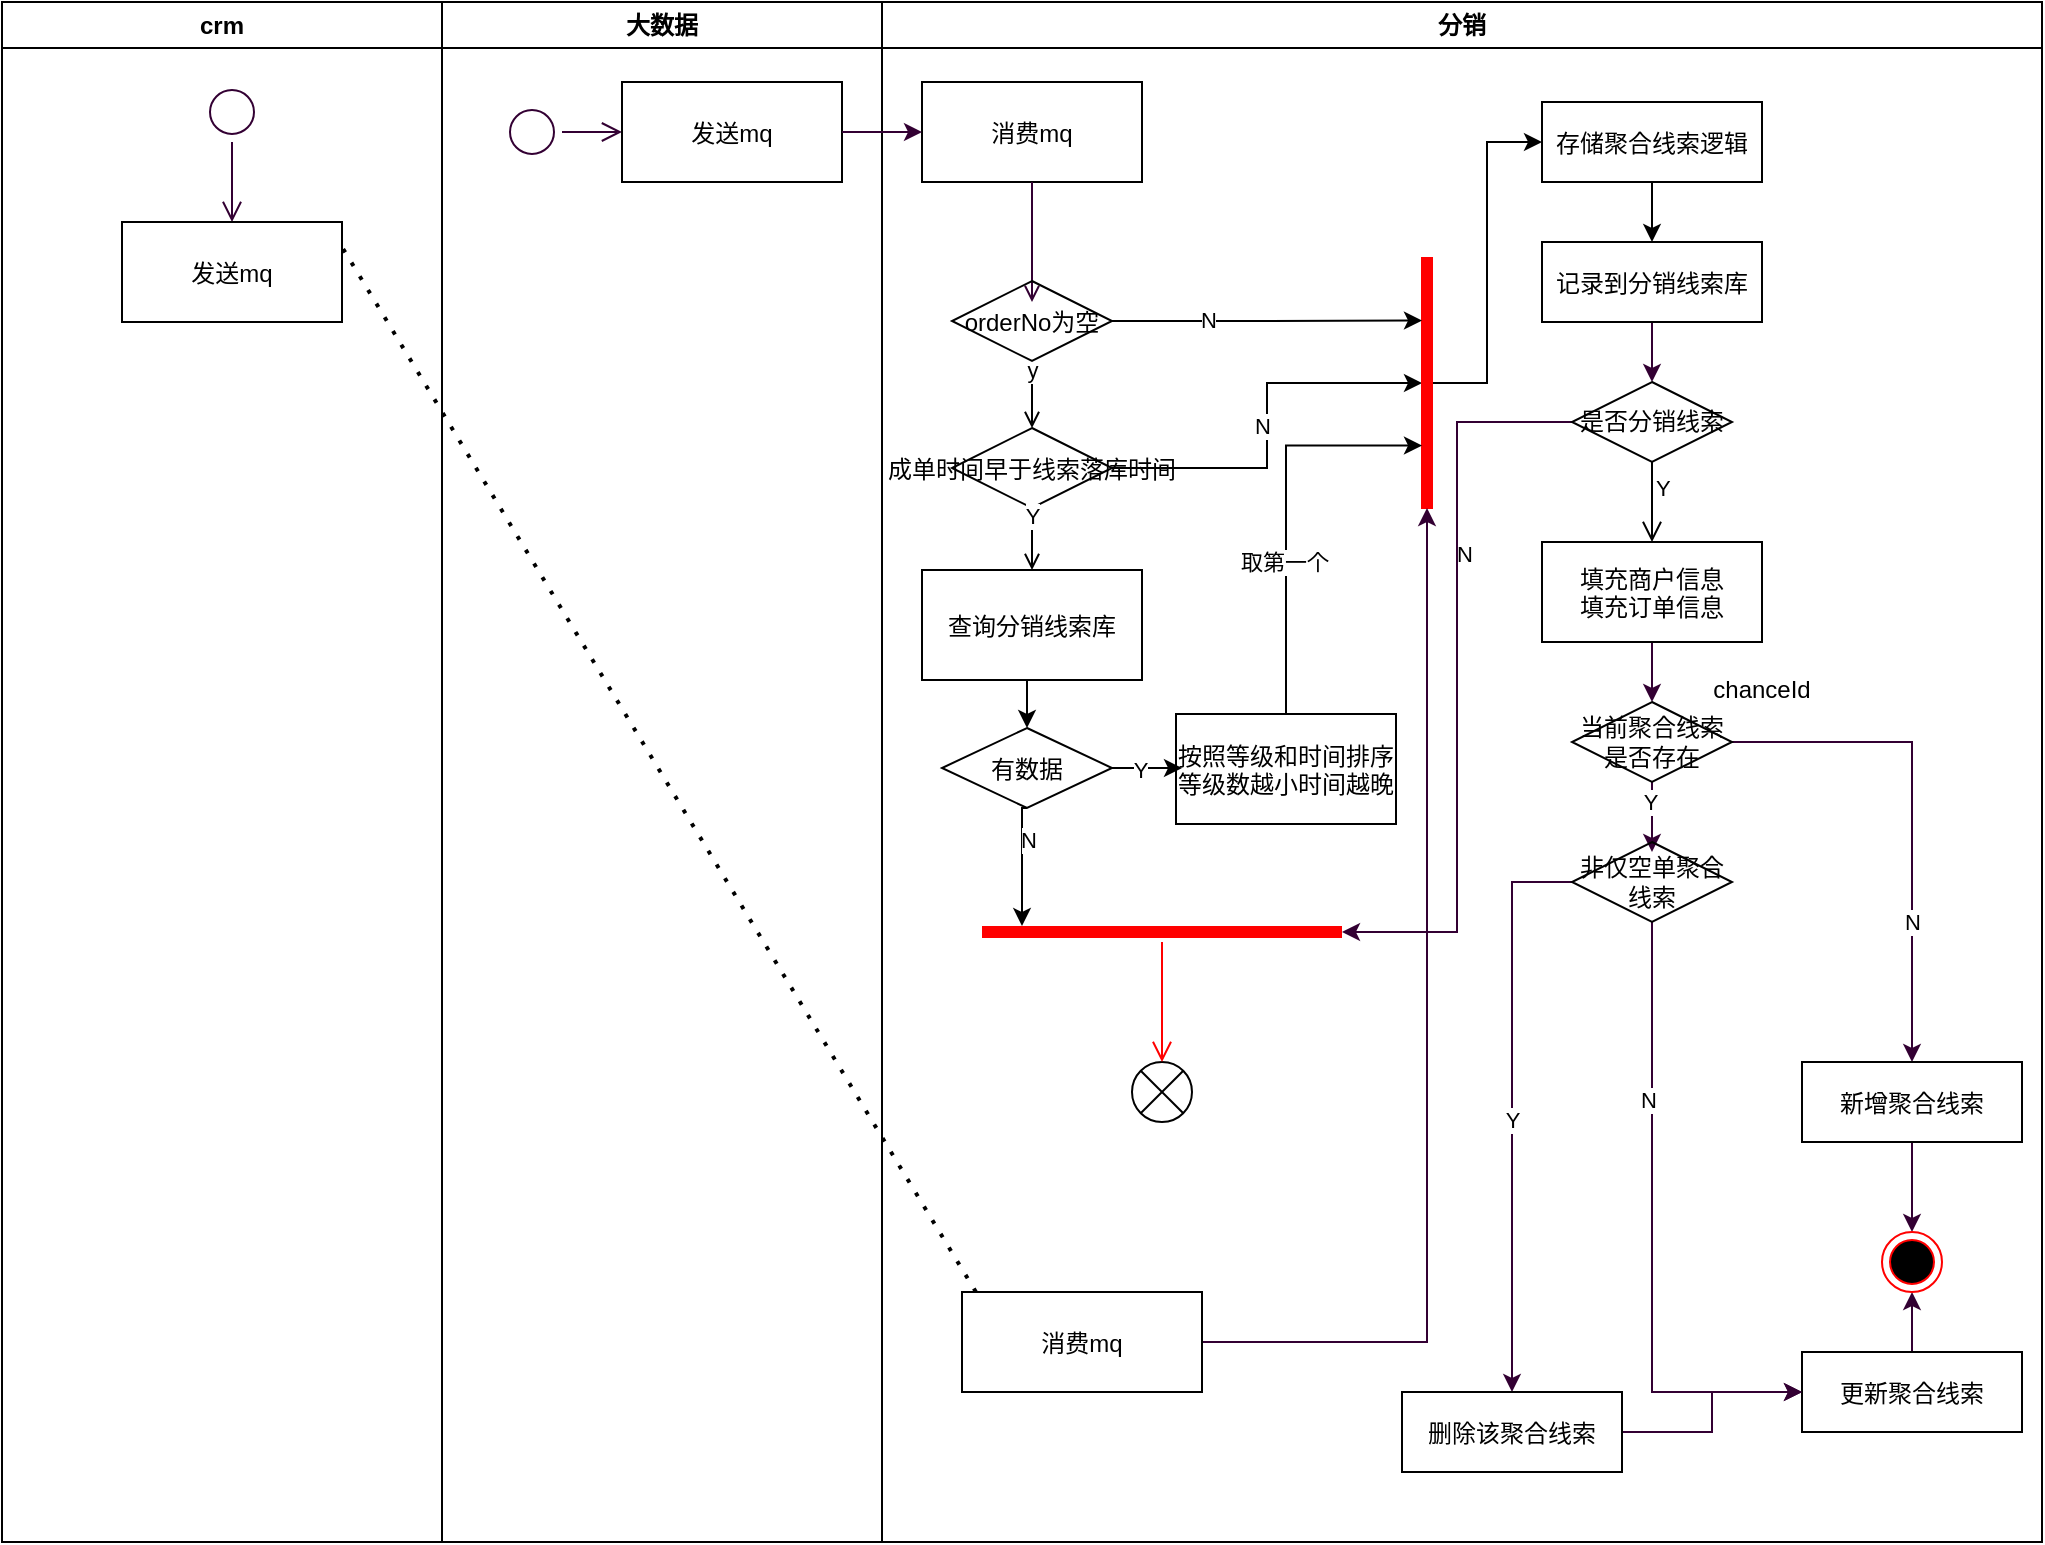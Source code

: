 <mxfile version="14.1.4" type="github">
  <diagram name="Page-1" id="e7e014a7-5840-1c2e-5031-d8a46d1fe8dd">
    <mxGraphModel dx="2355" dy="796" grid="1" gridSize="10" guides="1" tooltips="1" connect="1" arrows="1" fold="1" page="1" pageScale="1" pageWidth="1169" pageHeight="826" background="#ffffff" math="0" shadow="0">
      <root>
        <mxCell id="0" />
        <mxCell id="1" parent="0" />
        <mxCell id="2" value="大数据" style="swimlane;whiteSpace=wrap" parent="1" vertex="1">
          <mxGeometry x="-240" y="30" width="220" height="770" as="geometry" />
        </mxCell>
        <mxCell id="5" value="" style="ellipse;shape=startState;fillColor=none;strokeColor=#330033;" parent="2" vertex="1">
          <mxGeometry x="30" y="50" width="30" height="30" as="geometry" />
        </mxCell>
        <mxCell id="6" value="" style="edgeStyle=elbowEdgeStyle;elbow=horizontal;verticalAlign=bottom;endArrow=open;endSize=8;endFill=1;rounded=0;strokeColor=#330033;" parent="2" source="5" target="7" edge="1">
          <mxGeometry x="100" y="40" as="geometry">
            <mxPoint x="115" y="110" as="targetPoint" />
          </mxGeometry>
        </mxCell>
        <mxCell id="7" value="发送mq" style="" parent="2" vertex="1">
          <mxGeometry x="90" y="40" width="110" height="50" as="geometry" />
        </mxCell>
        <mxCell id="3" value="分销" style="swimlane;whiteSpace=wrap" parent="1" vertex="1">
          <mxGeometry x="-20" y="30" width="580" height="770" as="geometry" />
        </mxCell>
        <mxCell id="15" value="消费mq" style="" parent="3" vertex="1">
          <mxGeometry x="20" y="40" width="110" height="50" as="geometry" />
        </mxCell>
        <mxCell id="17" value="" style="endArrow=open;endFill=1;rounded=0;strokeColor=#330033;" parent="3" source="15" edge="1">
          <mxGeometry relative="1" as="geometry">
            <mxPoint x="75" y="150" as="targetPoint" />
          </mxGeometry>
        </mxCell>
        <mxCell id="RNQjlOjtb23uOWgR5h3p-50" style="edgeStyle=orthogonalEdgeStyle;rounded=0;orthogonalLoop=1;jettySize=auto;html=1;exitX=0.5;exitY=1;exitDx=0;exitDy=0;entryX=0.5;entryY=0;entryDx=0;entryDy=0;" parent="3" source="18" target="RNQjlOjtb23uOWgR5h3p-47" edge="1">
          <mxGeometry relative="1" as="geometry" />
        </mxCell>
        <mxCell id="18" value="查询分销线索库" style="" parent="3" vertex="1">
          <mxGeometry x="20" y="284" width="110" height="55" as="geometry" />
        </mxCell>
        <mxCell id="19" value="" style="endArrow=open;endFill=1;rounded=0;exitX=0.5;exitY=1;exitDx=0;exitDy=0;entryX=0.5;entryY=0;entryDx=0;entryDy=0;" parent="3" source="RNQjlOjtb23uOWgR5h3p-42" edge="1" target="21">
          <mxGeometry relative="1" as="geometry">
            <mxPoint x="75" y="200" as="sourcePoint" />
            <mxPoint x="75" y="230" as="targetPoint" />
          </mxGeometry>
        </mxCell>
        <mxCell id="RNQjlOjtb23uOWgR5h3p-43" value="y" style="edgeLabel;html=1;align=center;verticalAlign=middle;resizable=0;points=[];" parent="19" vertex="1" connectable="0">
          <mxGeometry x="-0.726" relative="1" as="geometry">
            <mxPoint as="offset" />
          </mxGeometry>
        </mxCell>
        <mxCell id="RNQjlOjtb23uOWgR5h3p-64" style="edgeStyle=orthogonalEdgeStyle;rounded=0;orthogonalLoop=1;jettySize=auto;html=1;entryX=0;entryY=0.5;entryDx=0;entryDy=0;" parent="3" source="21" target="34" edge="1">
          <mxGeometry relative="1" as="geometry" />
        </mxCell>
        <mxCell id="RNQjlOjtb23uOWgR5h3p-152" value="N" style="edgeLabel;html=1;align=center;verticalAlign=middle;resizable=0;points=[];" parent="RNQjlOjtb23uOWgR5h3p-64" vertex="1" connectable="0">
          <mxGeometry x="0.008" y="4" relative="1" as="geometry">
            <mxPoint x="1" y="1" as="offset" />
          </mxGeometry>
        </mxCell>
        <mxCell id="21" value="成单时间早于线索落库时间" style="rhombus;fillColor=none;" parent="3" vertex="1">
          <mxGeometry x="35" y="213" width="80" height="40" as="geometry" />
        </mxCell>
        <mxCell id="RNQjlOjtb23uOWgR5h3p-75" style="edgeStyle=orthogonalEdgeStyle;rounded=0;orthogonalLoop=1;jettySize=auto;html=1;entryX=0;entryY=0.5;entryDx=0;entryDy=0;" parent="3" source="34" target="RNQjlOjtb23uOWgR5h3p-71" edge="1">
          <mxGeometry relative="1" as="geometry" />
        </mxCell>
        <mxCell id="34" value="" style="whiteSpace=wrap;strokeColor=#FF0000;fillColor=#FF0000" parent="3" vertex="1">
          <mxGeometry x="270" y="128" width="5" height="125" as="geometry" />
        </mxCell>
        <mxCell id="RNQjlOjtb23uOWgR5h3p-57" style="edgeStyle=orthogonalEdgeStyle;rounded=0;orthogonalLoop=1;jettySize=auto;html=1;exitX=1;exitY=0.5;exitDx=0;exitDy=0;entryX=0;entryY=0.25;entryDx=0;entryDy=0;" parent="3" source="RNQjlOjtb23uOWgR5h3p-42" target="34" edge="1">
          <mxGeometry relative="1" as="geometry">
            <mxPoint x="245" y="161" as="targetPoint" />
          </mxGeometry>
        </mxCell>
        <mxCell id="RNQjlOjtb23uOWgR5h3p-58" value="N" style="edgeLabel;html=1;align=center;verticalAlign=middle;resizable=0;points=[];" parent="RNQjlOjtb23uOWgR5h3p-57" vertex="1" connectable="0">
          <mxGeometry x="-0.385" y="1" relative="1" as="geometry">
            <mxPoint as="offset" />
          </mxGeometry>
        </mxCell>
        <mxCell id="RNQjlOjtb23uOWgR5h3p-42" value="orderNo为空" style="rhombus;fillColor=none;" parent="3" vertex="1">
          <mxGeometry x="35" y="139.5" width="80" height="40" as="geometry" />
        </mxCell>
        <mxCell id="RNQjlOjtb23uOWgR5h3p-45" value="" style="endArrow=open;endFill=1;rounded=0;exitX=0.5;exitY=1;exitDx=0;exitDy=0;entryX=0.5;entryY=0;entryDx=0;entryDy=0;" parent="3" source="21" target="18" edge="1">
          <mxGeometry relative="1" as="geometry">
            <mxPoint x="74.71" y="277.5" as="sourcePoint" />
            <mxPoint x="75" y="310" as="targetPoint" />
          </mxGeometry>
        </mxCell>
        <mxCell id="RNQjlOjtb23uOWgR5h3p-46" value="Y" style="edgeLabel;html=1;align=center;verticalAlign=middle;resizable=0;points=[];" parent="RNQjlOjtb23uOWgR5h3p-45" vertex="1" connectable="0">
          <mxGeometry x="-0.726" relative="1" as="geometry">
            <mxPoint as="offset" />
          </mxGeometry>
        </mxCell>
        <mxCell id="RNQjlOjtb23uOWgR5h3p-49" style="edgeStyle=orthogonalEdgeStyle;rounded=0;orthogonalLoop=1;jettySize=auto;html=1;exitX=0.5;exitY=1;exitDx=0;exitDy=0;" parent="3" edge="1">
          <mxGeometry relative="1" as="geometry">
            <mxPoint x="70" y="462" as="targetPoint" />
            <mxPoint x="72.5" y="403" as="sourcePoint" />
            <Array as="points">
              <mxPoint x="70" y="403" />
            </Array>
          </mxGeometry>
        </mxCell>
        <mxCell id="RNQjlOjtb23uOWgR5h3p-52" value="N" style="edgeLabel;html=1;align=center;verticalAlign=middle;resizable=0;points=[];" parent="RNQjlOjtb23uOWgR5h3p-49" vertex="1" connectable="0">
          <mxGeometry x="-0.396" y="3" relative="1" as="geometry">
            <mxPoint as="offset" />
          </mxGeometry>
        </mxCell>
        <mxCell id="RNQjlOjtb23uOWgR5h3p-47" value="有数据" style="rhombus;fillColor=none;" parent="3" vertex="1">
          <mxGeometry x="30" y="363" width="85" height="40" as="geometry" />
        </mxCell>
        <mxCell id="RNQjlOjtb23uOWgR5h3p-56" style="edgeStyle=orthogonalEdgeStyle;rounded=0;orthogonalLoop=1;jettySize=auto;html=1;exitX=0.5;exitY=0;exitDx=0;exitDy=0;entryX=0;entryY=0.75;entryDx=0;entryDy=0;" parent="3" source="RNQjlOjtb23uOWgR5h3p-55" target="34" edge="1">
          <mxGeometry relative="1" as="geometry">
            <mxPoint x="230" y="240" as="targetPoint" />
          </mxGeometry>
        </mxCell>
        <mxCell id="RNQjlOjtb23uOWgR5h3p-60" value="取第一个" style="edgeLabel;html=1;align=center;verticalAlign=middle;resizable=0;points=[];" parent="RNQjlOjtb23uOWgR5h3p-56" vertex="1" connectable="0">
          <mxGeometry x="-0.566" y="1" relative="1" as="geometry">
            <mxPoint y="-32" as="offset" />
          </mxGeometry>
        </mxCell>
        <mxCell id="RNQjlOjtb23uOWgR5h3p-55" value="按照等级和时间排序&#xa;等级数越小时间越晚" style="" parent="3" vertex="1">
          <mxGeometry x="147" y="356" width="110" height="55" as="geometry" />
        </mxCell>
        <mxCell id="RNQjlOjtb23uOWgR5h3p-53" style="edgeStyle=orthogonalEdgeStyle;rounded=0;orthogonalLoop=1;jettySize=auto;html=1;exitX=1;exitY=0.5;exitDx=0;exitDy=0;" parent="3" source="RNQjlOjtb23uOWgR5h3p-47" edge="1">
          <mxGeometry relative="1" as="geometry">
            <mxPoint x="150" y="383" as="targetPoint" />
          </mxGeometry>
        </mxCell>
        <mxCell id="RNQjlOjtb23uOWgR5h3p-54" value="Y" style="edgeLabel;html=1;align=center;verticalAlign=middle;resizable=0;points=[];" parent="RNQjlOjtb23uOWgR5h3p-53" vertex="1" connectable="0">
          <mxGeometry x="-0.223" y="-1" relative="1" as="geometry">
            <mxPoint as="offset" />
          </mxGeometry>
        </mxCell>
        <mxCell id="RNQjlOjtb23uOWgR5h3p-76" style="edgeStyle=orthogonalEdgeStyle;rounded=0;orthogonalLoop=1;jettySize=auto;html=1;exitX=0.5;exitY=1;exitDx=0;exitDy=0;entryX=0.5;entryY=0;entryDx=0;entryDy=0;" parent="3" source="RNQjlOjtb23uOWgR5h3p-71" target="RNQjlOjtb23uOWgR5h3p-73" edge="1">
          <mxGeometry relative="1" as="geometry" />
        </mxCell>
        <mxCell id="RNQjlOjtb23uOWgR5h3p-71" value="存储聚合线索逻辑" style="" parent="3" vertex="1">
          <mxGeometry x="330" y="50" width="110" height="40" as="geometry" />
        </mxCell>
        <mxCell id="RNQjlOjtb23uOWgR5h3p-118" style="edgeStyle=orthogonalEdgeStyle;rounded=0;orthogonalLoop=1;jettySize=auto;html=1;exitX=0.5;exitY=1;exitDx=0;exitDy=0;entryX=0.5;entryY=0;entryDx=0;entryDy=0;strokeColor=#330033;" parent="3" source="RNQjlOjtb23uOWgR5h3p-73" target="RNQjlOjtb23uOWgR5h3p-113" edge="1">
          <mxGeometry relative="1" as="geometry" />
        </mxCell>
        <mxCell id="RNQjlOjtb23uOWgR5h3p-73" value="记录到分销线索库" style="" parent="3" vertex="1">
          <mxGeometry x="330" y="120" width="110" height="40" as="geometry" />
        </mxCell>
        <mxCell id="RNQjlOjtb23uOWgR5h3p-127" style="edgeStyle=orthogonalEdgeStyle;rounded=0;orthogonalLoop=1;jettySize=auto;html=1;entryX=0.5;entryY=0;entryDx=0;entryDy=0;strokeColor=#330033;" parent="3" source="RNQjlOjtb23uOWgR5h3p-72" target="RNQjlOjtb23uOWgR5h3p-123" edge="1">
          <mxGeometry relative="1" as="geometry" />
        </mxCell>
        <mxCell id="RNQjlOjtb23uOWgR5h3p-72" value="填充商户信息&#xa;填充订单信息" style="" parent="3" vertex="1">
          <mxGeometry x="330" y="270" width="110" height="50" as="geometry" />
        </mxCell>
        <mxCell id="RNQjlOjtb23uOWgR5h3p-74" value="" style="shape=sumEllipse;perimeter=ellipsePerimeter;whiteSpace=wrap;html=1;backgroundOutline=1;direction=south;" parent="3" vertex="1">
          <mxGeometry x="125" y="530" width="30" height="30" as="geometry" />
        </mxCell>
        <mxCell id="RNQjlOjtb23uOWgR5h3p-139" style="edgeStyle=orthogonalEdgeStyle;rounded=0;orthogonalLoop=1;jettySize=auto;html=1;exitX=0.5;exitY=0;exitDx=0;exitDy=0;entryX=0.5;entryY=1;entryDx=0;entryDy=0;strokeColor=#330033;" parent="3" source="RNQjlOjtb23uOWgR5h3p-110" target="RNQjlOjtb23uOWgR5h3p-136" edge="1">
          <mxGeometry relative="1" as="geometry" />
        </mxCell>
        <mxCell id="RNQjlOjtb23uOWgR5h3p-110" value="更新聚合线索" style="" parent="3" vertex="1">
          <mxGeometry x="460" y="675" width="110" height="40" as="geometry" />
        </mxCell>
        <mxCell id="RNQjlOjtb23uOWgR5h3p-121" style="edgeStyle=orthogonalEdgeStyle;rounded=0;orthogonalLoop=1;jettySize=auto;html=1;exitX=0;exitY=0.5;exitDx=0;exitDy=0;entryX=1;entryY=0.5;entryDx=0;entryDy=0;entryPerimeter=0;strokeColor=#330033;" parent="3" source="RNQjlOjtb23uOWgR5h3p-113" target="RNQjlOjtb23uOWgR5h3p-119" edge="1">
          <mxGeometry relative="1" as="geometry" />
        </mxCell>
        <mxCell id="RNQjlOjtb23uOWgR5h3p-122" value="N" style="edgeLabel;html=1;align=center;verticalAlign=middle;resizable=0;points=[];" parent="RNQjlOjtb23uOWgR5h3p-121" vertex="1" connectable="0">
          <mxGeometry x="-0.334" y="3" relative="1" as="geometry">
            <mxPoint as="offset" />
          </mxGeometry>
        </mxCell>
        <mxCell id="RNQjlOjtb23uOWgR5h3p-113" value="是否分销线索" style="rhombus;whiteSpace=wrap;html=1;fillColor=none;" parent="3" vertex="1">
          <mxGeometry x="345" y="190" width="80" height="40" as="geometry" />
        </mxCell>
        <mxCell id="RNQjlOjtb23uOWgR5h3p-115" value="Y" style="edgeStyle=orthogonalEdgeStyle;html=1;align=left;verticalAlign=top;endArrow=open;endSize=8;entryX=0.5;entryY=0;entryDx=0;entryDy=0;" parent="3" source="RNQjlOjtb23uOWgR5h3p-113" target="RNQjlOjtb23uOWgR5h3p-72" edge="1">
          <mxGeometry x="-1" relative="1" as="geometry">
            <mxPoint x="480" y="280" as="targetPoint" />
          </mxGeometry>
        </mxCell>
        <mxCell id="RNQjlOjtb23uOWgR5h3p-119" value="" style="shape=line;html=1;strokeWidth=6;strokeColor=#ff0000;" parent="3" vertex="1">
          <mxGeometry x="50" y="460" width="180" height="10" as="geometry" />
        </mxCell>
        <mxCell id="RNQjlOjtb23uOWgR5h3p-120" value="" style="edgeStyle=orthogonalEdgeStyle;html=1;verticalAlign=bottom;endArrow=open;endSize=8;strokeColor=#ff0000;" parent="3" source="RNQjlOjtb23uOWgR5h3p-119" edge="1">
          <mxGeometry relative="1" as="geometry">
            <mxPoint x="140" y="530" as="targetPoint" />
          </mxGeometry>
        </mxCell>
        <mxCell id="RNQjlOjtb23uOWgR5h3p-128" style="edgeStyle=orthogonalEdgeStyle;rounded=0;orthogonalLoop=1;jettySize=auto;html=1;exitX=0.5;exitY=1;exitDx=0;exitDy=0;entryX=0.5;entryY=0;entryDx=0;entryDy=0;strokeColor=#330033;" parent="3" source="RNQjlOjtb23uOWgR5h3p-123" edge="1">
          <mxGeometry relative="1" as="geometry">
            <mxPoint x="385" y="425" as="targetPoint" />
          </mxGeometry>
        </mxCell>
        <mxCell id="RNQjlOjtb23uOWgR5h3p-131" value="Y" style="edgeLabel;html=1;align=center;verticalAlign=middle;resizable=0;points=[];" parent="RNQjlOjtb23uOWgR5h3p-128" vertex="1" connectable="0">
          <mxGeometry x="-0.429" y="-1" relative="1" as="geometry">
            <mxPoint as="offset" />
          </mxGeometry>
        </mxCell>
        <mxCell id="RNQjlOjtb23uOWgR5h3p-133" style="edgeStyle=orthogonalEdgeStyle;rounded=0;orthogonalLoop=1;jettySize=auto;html=1;exitX=1;exitY=0.5;exitDx=0;exitDy=0;strokeColor=#330033;" parent="3" source="RNQjlOjtb23uOWgR5h3p-123" target="RNQjlOjtb23uOWgR5h3p-132" edge="1">
          <mxGeometry relative="1" as="geometry" />
        </mxCell>
        <mxCell id="RNQjlOjtb23uOWgR5h3p-134" value="N" style="edgeLabel;html=1;align=center;verticalAlign=middle;resizable=0;points=[];" parent="RNQjlOjtb23uOWgR5h3p-133" vertex="1" connectable="0">
          <mxGeometry x="0.434" relative="1" as="geometry">
            <mxPoint as="offset" />
          </mxGeometry>
        </mxCell>
        <mxCell id="RNQjlOjtb23uOWgR5h3p-123" value="当前聚合线索是否存在" style="rhombus;whiteSpace=wrap;html=1;fillColor=none;" parent="3" vertex="1">
          <mxGeometry x="345" y="350" width="80" height="40" as="geometry" />
        </mxCell>
        <mxCell id="RNQjlOjtb23uOWgR5h3p-125" value="chanceId" style="text;html=1;strokeColor=none;fillColor=none;align=center;verticalAlign=middle;whiteSpace=wrap;rounded=0;" parent="3" vertex="1">
          <mxGeometry x="420" y="333.5" width="40" height="20" as="geometry" />
        </mxCell>
        <mxCell id="RNQjlOjtb23uOWgR5h3p-138" style="edgeStyle=orthogonalEdgeStyle;rounded=0;orthogonalLoop=1;jettySize=auto;html=1;exitX=0.5;exitY=1;exitDx=0;exitDy=0;entryX=0.5;entryY=0;entryDx=0;entryDy=0;strokeColor=#330033;" parent="3" source="RNQjlOjtb23uOWgR5h3p-132" target="RNQjlOjtb23uOWgR5h3p-136" edge="1">
          <mxGeometry relative="1" as="geometry" />
        </mxCell>
        <mxCell id="RNQjlOjtb23uOWgR5h3p-132" value="新增聚合线索" style="" parent="3" vertex="1">
          <mxGeometry x="460" y="530" width="110" height="40" as="geometry" />
        </mxCell>
        <mxCell id="RNQjlOjtb23uOWgR5h3p-136" value="" style="ellipse;html=1;shape=endState;fillColor=#000000;strokeColor=#ff0000;" parent="3" vertex="1">
          <mxGeometry x="500" y="615" width="30" height="30" as="geometry" />
        </mxCell>
        <mxCell id="RNQjlOjtb23uOWgR5h3p-141" style="edgeStyle=orthogonalEdgeStyle;rounded=0;orthogonalLoop=1;jettySize=auto;html=1;exitX=1;exitY=0.5;exitDx=0;exitDy=0;entryX=0.5;entryY=1;entryDx=0;entryDy=0;strokeColor=#330033;" parent="3" source="RNQjlOjtb23uOWgR5h3p-140" target="34" edge="1">
          <mxGeometry relative="1" as="geometry" />
        </mxCell>
        <mxCell id="RNQjlOjtb23uOWgR5h3p-140" value="消费mq" style="" parent="3" vertex="1">
          <mxGeometry x="40" y="645" width="120" height="50" as="geometry" />
        </mxCell>
        <mxCell id="RNQjlOjtb23uOWgR5h3p-147" style="edgeStyle=orthogonalEdgeStyle;rounded=0;orthogonalLoop=1;jettySize=auto;html=1;exitX=0;exitY=0.5;exitDx=0;exitDy=0;entryX=0.5;entryY=0;entryDx=0;entryDy=0;strokeColor=#330033;" parent="3" source="RNQjlOjtb23uOWgR5h3p-143" target="RNQjlOjtb23uOWgR5h3p-144" edge="1">
          <mxGeometry relative="1" as="geometry" />
        </mxCell>
        <mxCell id="RNQjlOjtb23uOWgR5h3p-148" value="Y" style="edgeLabel;html=1;align=center;verticalAlign=middle;resizable=0;points=[];" parent="RNQjlOjtb23uOWgR5h3p-147" vertex="1" connectable="0">
          <mxGeometry x="0.043" relative="1" as="geometry">
            <mxPoint as="offset" />
          </mxGeometry>
        </mxCell>
        <mxCell id="RNQjlOjtb23uOWgR5h3p-149" style="edgeStyle=orthogonalEdgeStyle;rounded=0;orthogonalLoop=1;jettySize=auto;html=1;exitX=0.5;exitY=1;exitDx=0;exitDy=0;entryX=0;entryY=0.5;entryDx=0;entryDy=0;strokeColor=#330033;" parent="3" source="RNQjlOjtb23uOWgR5h3p-143" target="RNQjlOjtb23uOWgR5h3p-110" edge="1">
          <mxGeometry relative="1" as="geometry" />
        </mxCell>
        <mxCell id="RNQjlOjtb23uOWgR5h3p-150" value="N" style="edgeLabel;html=1;align=center;verticalAlign=middle;resizable=0;points=[];" parent="RNQjlOjtb23uOWgR5h3p-149" vertex="1" connectable="0">
          <mxGeometry x="-0.426" y="-2" relative="1" as="geometry">
            <mxPoint as="offset" />
          </mxGeometry>
        </mxCell>
        <mxCell id="RNQjlOjtb23uOWgR5h3p-143" value="非仅空单聚合线索" style="rhombus;whiteSpace=wrap;html=1;fillColor=none;" parent="3" vertex="1">
          <mxGeometry x="345" y="420" width="80" height="40" as="geometry" />
        </mxCell>
        <mxCell id="RNQjlOjtb23uOWgR5h3p-146" style="edgeStyle=orthogonalEdgeStyle;rounded=0;orthogonalLoop=1;jettySize=auto;html=1;exitX=1;exitY=0.5;exitDx=0;exitDy=0;entryX=0;entryY=0.5;entryDx=0;entryDy=0;strokeColor=#330033;" parent="3" source="RNQjlOjtb23uOWgR5h3p-144" target="RNQjlOjtb23uOWgR5h3p-110" edge="1">
          <mxGeometry relative="1" as="geometry" />
        </mxCell>
        <mxCell id="RNQjlOjtb23uOWgR5h3p-144" value="删除该聚合线索" style="" parent="3" vertex="1">
          <mxGeometry x="260" y="695" width="110" height="40" as="geometry" />
        </mxCell>
        <mxCell id="RNQjlOjtb23uOWgR5h3p-65" value="crm" style="swimlane;whiteSpace=wrap" parent="1" vertex="1">
          <mxGeometry x="-460" y="30" width="220" height="770" as="geometry" />
        </mxCell>
        <mxCell id="RNQjlOjtb23uOWgR5h3p-66" value="" style="ellipse;shape=startState;strokeColor=#330033;fillColor=none;" parent="RNQjlOjtb23uOWgR5h3p-65" vertex="1">
          <mxGeometry x="100" y="40" width="30" height="30" as="geometry" />
        </mxCell>
        <mxCell id="RNQjlOjtb23uOWgR5h3p-67" value="" style="edgeStyle=elbowEdgeStyle;elbow=horizontal;verticalAlign=bottom;endArrow=open;endSize=8;endFill=1;rounded=0;strokeColor=#330033;" parent="RNQjlOjtb23uOWgR5h3p-65" source="RNQjlOjtb23uOWgR5h3p-66" target="RNQjlOjtb23uOWgR5h3p-68" edge="1">
          <mxGeometry x="100" y="40" as="geometry">
            <mxPoint x="115" y="110" as="targetPoint" />
          </mxGeometry>
        </mxCell>
        <mxCell id="RNQjlOjtb23uOWgR5h3p-68" value="发送mq" style="" parent="RNQjlOjtb23uOWgR5h3p-65" vertex="1">
          <mxGeometry x="60" y="110" width="110" height="50" as="geometry" />
        </mxCell>
        <mxCell id="RNQjlOjtb23uOWgR5h3p-154" value="" style="endArrow=none;dashed=1;html=1;dashPattern=1 3;strokeWidth=2;entryX=1;entryY=0.25;entryDx=0;entryDy=0;exitX=0.058;exitY=0;exitDx=0;exitDy=0;exitPerimeter=0;" parent="1" source="RNQjlOjtb23uOWgR5h3p-140" target="RNQjlOjtb23uOWgR5h3p-68" edge="1">
          <mxGeometry width="50" height="50" relative="1" as="geometry">
            <mxPoint x="-290" y="210" as="sourcePoint" />
            <mxPoint x="-240" y="160" as="targetPoint" />
          </mxGeometry>
        </mxCell>
        <mxCell id="RNQjlOjtb23uOWgR5h3p-155" style="edgeStyle=orthogonalEdgeStyle;rounded=0;orthogonalLoop=1;jettySize=auto;html=1;exitX=1;exitY=0.5;exitDx=0;exitDy=0;entryX=0;entryY=0.5;entryDx=0;entryDy=0;strokeColor=#330033;" parent="1" source="7" target="15" edge="1">
          <mxGeometry relative="1" as="geometry" />
        </mxCell>
      </root>
    </mxGraphModel>
  </diagram>
</mxfile>
